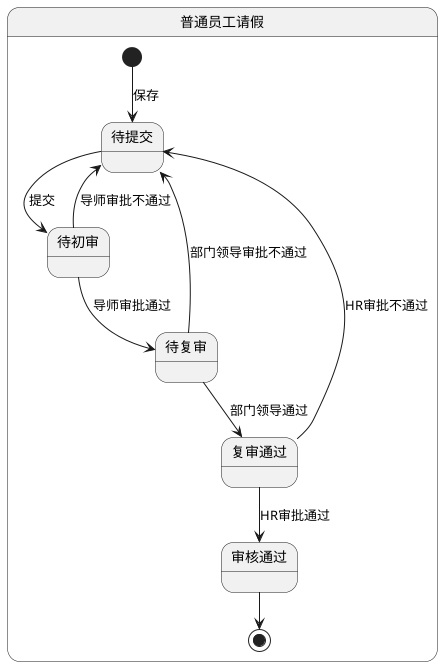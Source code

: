 @startuml

state 普通员工请假 {

    [*] --> 待提交 : 保存

    待提交 --> 待初审 : 提交

    待初审 --> 待提交 : 导师审批不通过

    待初审 --> 待复审 : 导师审批通过

    待复审 --> 待提交 : 部门领导审批不通过

    待复审 --> 复审通过 : 部门领导通过

    复审通过 --> 待提交 : HR审批不通过

    复审通过 --> 审核通过 : HR审批通过

    审核通过 --> [*]

}

@enduml